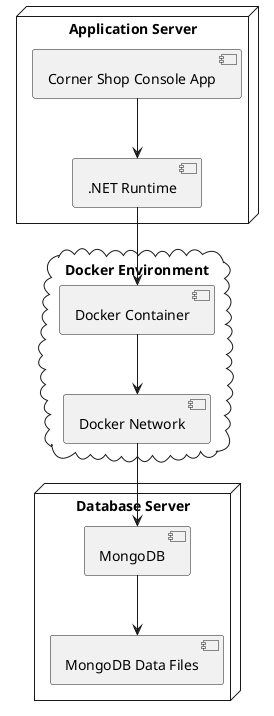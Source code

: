 @startuml Physical View

node "Application Server" {
    [Corner Shop Console App]
    [.NET Runtime]
}

node "Database Server" {
    [MongoDB]
    [MongoDB Data Files]
}

cloud "Docker Environment" {
    [Docker Container]
    [Docker Network]
}

[Corner Shop Console App] --> [.NET Runtime]
[.NET Runtime] --> [Docker Container]
[Docker Container] --> [Docker Network]
[Docker Network] --> [MongoDB]
[MongoDB] --> [MongoDB Data Files]

@enduml 